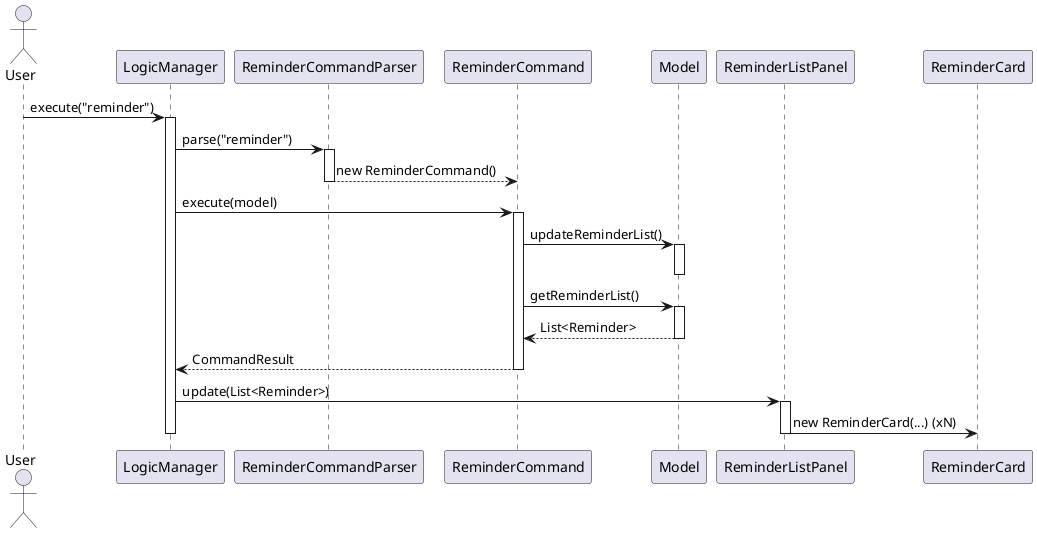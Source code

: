 @startuml
actor User

participant LogicManager
participant ReminderCommandParser
participant ReminderCommand
participant Model
participant ReminderListPanel
participant ReminderCard

User -> LogicManager : execute("reminder")
activate LogicManager

LogicManager -> ReminderCommandParser : parse("reminder")
activate ReminderCommandParser
ReminderCommandParser --> ReminderCommand : new ReminderCommand()
deactivate ReminderCommandParser

LogicManager -> ReminderCommand : execute(model)
activate ReminderCommand

ReminderCommand -> Model : updateReminderList()
activate Model
deactivate Model

ReminderCommand -> Model : getReminderList()
activate Model
Model --> ReminderCommand : List<Reminder>
deactivate Model

ReminderCommand --> LogicManager : CommandResult
deactivate ReminderCommand

LogicManager -> ReminderListPanel : update(List<Reminder>)
activate ReminderListPanel

ReminderListPanel -> ReminderCard : new ReminderCard(...) (xN)
deactivate ReminderListPanel

deactivate LogicManager
@enduml
